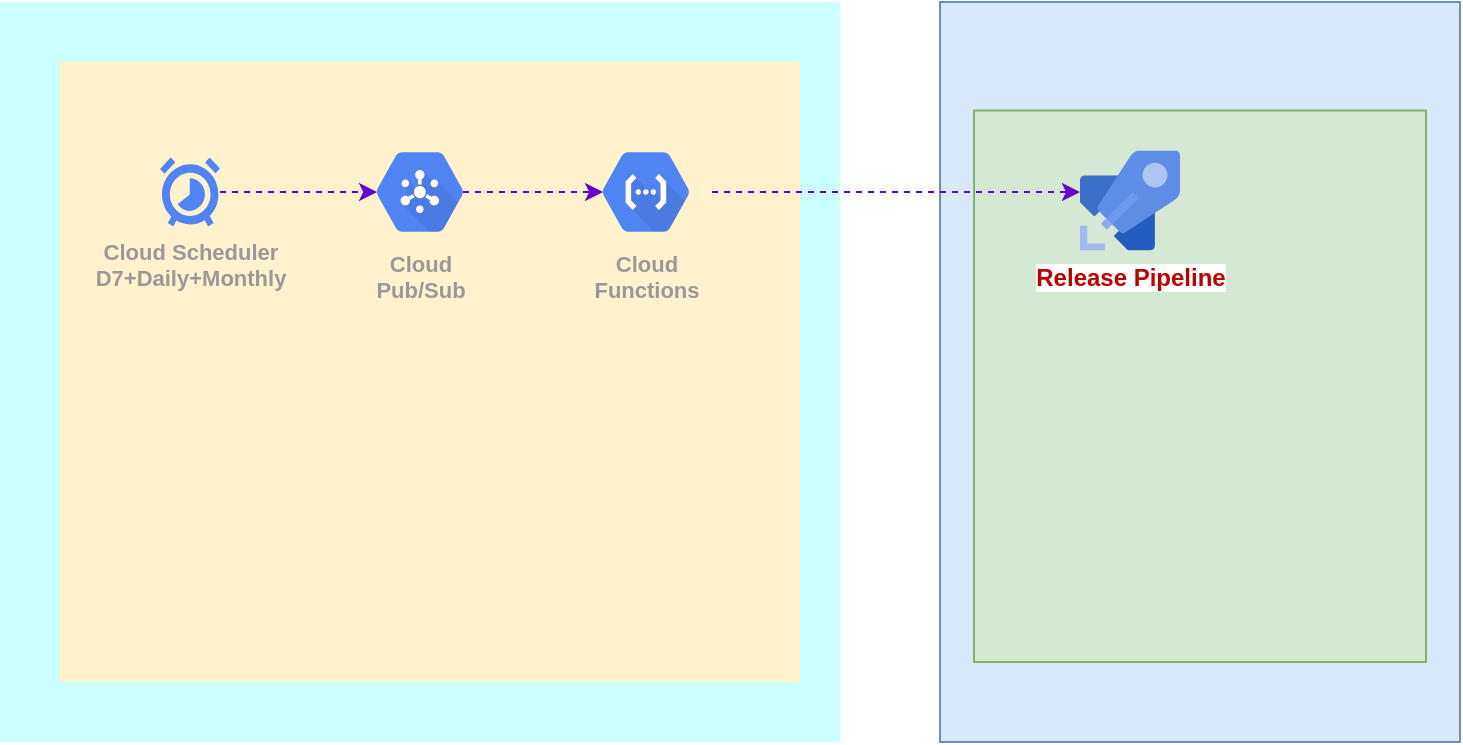 <mxfile version="15.3.0" type="github">
  <diagram id="wbizNn7U0RBjRFVsRl-d" name="Page-1">
    <mxGraphModel dx="1038" dy="579" grid="1" gridSize="10" guides="1" tooltips="1" connect="1" arrows="1" fold="1" page="1" pageScale="1" pageWidth="827" pageHeight="1169" math="0" shadow="0">
      <root>
        <mxCell id="0" />
        <mxCell id="1" parent="0" />
        <mxCell id="_OWNyDusY1XCbJMPDEwE-1" value="" style="rounded=0;whiteSpace=wrap;html=1;fillColor=#CCFFFF;strokeColor=none;" vertex="1" parent="1">
          <mxGeometry x="70" y="90" width="420" height="370" as="geometry" />
        </mxCell>
        <mxCell id="_OWNyDusY1XCbJMPDEwE-2" value="" style="rounded=0;whiteSpace=wrap;html=1;fillColor=#fff2cc;strokeColor=none;" vertex="1" parent="1">
          <mxGeometry x="100" y="120" width="370" height="310" as="geometry" />
        </mxCell>
        <mxCell id="_OWNyDusY1XCbJMPDEwE-11" style="edgeStyle=orthogonalEdgeStyle;rounded=0;orthogonalLoop=1;jettySize=auto;html=1;dashed=1;fontSize=9;fontColor=#6600CC;strokeColor=#6600CC;exitX=0.825;exitY=0.5;exitDx=0;exitDy=0;exitPerimeter=0;entryX=0.175;entryY=0.5;entryDx=0;entryDy=0;entryPerimeter=0;" edge="1" parent="1" source="_OWNyDusY1XCbJMPDEwE-4" target="_OWNyDusY1XCbJMPDEwE-9">
          <mxGeometry relative="1" as="geometry">
            <mxPoint x="370" y="185" as="targetPoint" />
            <Array as="points" />
          </mxGeometry>
        </mxCell>
        <mxCell id="_OWNyDusY1XCbJMPDEwE-4" value="Cloud&#xa;Pub/Sub" style="sketch=0;html=1;fillColor=#5184F3;strokeColor=none;verticalAlign=top;labelPosition=center;verticalLabelPosition=bottom;align=center;spacingTop=-6;fontSize=11;fontStyle=1;fontColor=#999999;shape=mxgraph.gcp2.hexIcon;prIcon=cloud_pubsub" vertex="1" parent="1">
          <mxGeometry x="247" y="155.75" width="66" height="58.5" as="geometry" />
        </mxCell>
        <mxCell id="_OWNyDusY1XCbJMPDEwE-8" style="edgeStyle=orthogonalEdgeStyle;rounded=0;orthogonalLoop=1;jettySize=auto;html=1;entryX=0.175;entryY=0.5;entryDx=0;entryDy=0;entryPerimeter=0;fontSize=9;fontColor=#6600CC;labelBorderColor=#6600CC;strokeColor=#6600CC;dashed=1;" edge="1" parent="1" source="_OWNyDusY1XCbJMPDEwE-6" target="_OWNyDusY1XCbJMPDEwE-4">
          <mxGeometry relative="1" as="geometry" />
        </mxCell>
        <mxCell id="_OWNyDusY1XCbJMPDEwE-6" value="Cloud Scheduler&lt;br&gt;&lt;span style=&quot;font-size: 11px&quot;&gt;D7+Daily+Monthly&lt;/span&gt;" style="html=1;fillColor=#5184F3;strokeColor=none;verticalAlign=top;labelPosition=center;verticalLabelPosition=bottom;align=center;fontSize=11;fontStyle=1;fontColor=#999999;shape=mxgraph.gcp2.cloud_scheduler" vertex="1" parent="1">
          <mxGeometry x="150" y="167.75" width="30" height="34.5" as="geometry" />
        </mxCell>
        <mxCell id="_OWNyDusY1XCbJMPDEwE-13" value="" style="rounded=0;whiteSpace=wrap;html=1;fillColor=#dae8fc;strokeColor=#6c8ebf;" vertex="1" parent="1">
          <mxGeometry x="540" y="90" width="260" height="370" as="geometry" />
        </mxCell>
        <mxCell id="_OWNyDusY1XCbJMPDEwE-19" value="" style="rounded=0;whiteSpace=wrap;html=1;fontSize=9;fillColor=#d5e8d4;verticalAlign=top;strokeColor=#82b366;" vertex="1" parent="1">
          <mxGeometry x="557" y="144.25" width="226" height="275.75" as="geometry" />
        </mxCell>
        <mxCell id="_OWNyDusY1XCbJMPDEwE-16" style="edgeStyle=orthogonalEdgeStyle;rounded=0;orthogonalLoop=1;jettySize=auto;html=1;dashed=1;fontSize=9;fontColor=#6600CC;strokeColor=#6600CC;" edge="1" parent="1" source="_OWNyDusY1XCbJMPDEwE-9">
          <mxGeometry relative="1" as="geometry">
            <mxPoint x="610" y="185" as="targetPoint" />
          </mxGeometry>
        </mxCell>
        <mxCell id="_OWNyDusY1XCbJMPDEwE-9" value="Cloud&#xa;Functions" style="sketch=0;html=1;fillColor=#5184F3;strokeColor=none;verticalAlign=top;labelPosition=center;verticalLabelPosition=bottom;align=center;spacingTop=-6;fontSize=11;fontStyle=1;fontColor=#999999;shape=mxgraph.gcp2.hexIcon;prIcon=cloud_functions" vertex="1" parent="1">
          <mxGeometry x="360" y="155.75" width="66" height="58.5" as="geometry" />
        </mxCell>
        <mxCell id="_OWNyDusY1XCbJMPDEwE-17" value="&lt;b&gt;&lt;font color=&quot;rgba(0, 0, 0, 0)&quot;&gt;Release Pipeline&lt;/font&gt;&lt;/b&gt;" style="sketch=0;aspect=fixed;html=1;points=[];align=center;image;fontSize=12;image=img/lib/mscae/Azure_Pipelines.svg;fontColor=#6600CC;fillColor=#9999FF;" vertex="1" parent="1">
          <mxGeometry x="610" y="164.25" width="50" height="50" as="geometry" />
        </mxCell>
      </root>
    </mxGraphModel>
  </diagram>
</mxfile>
